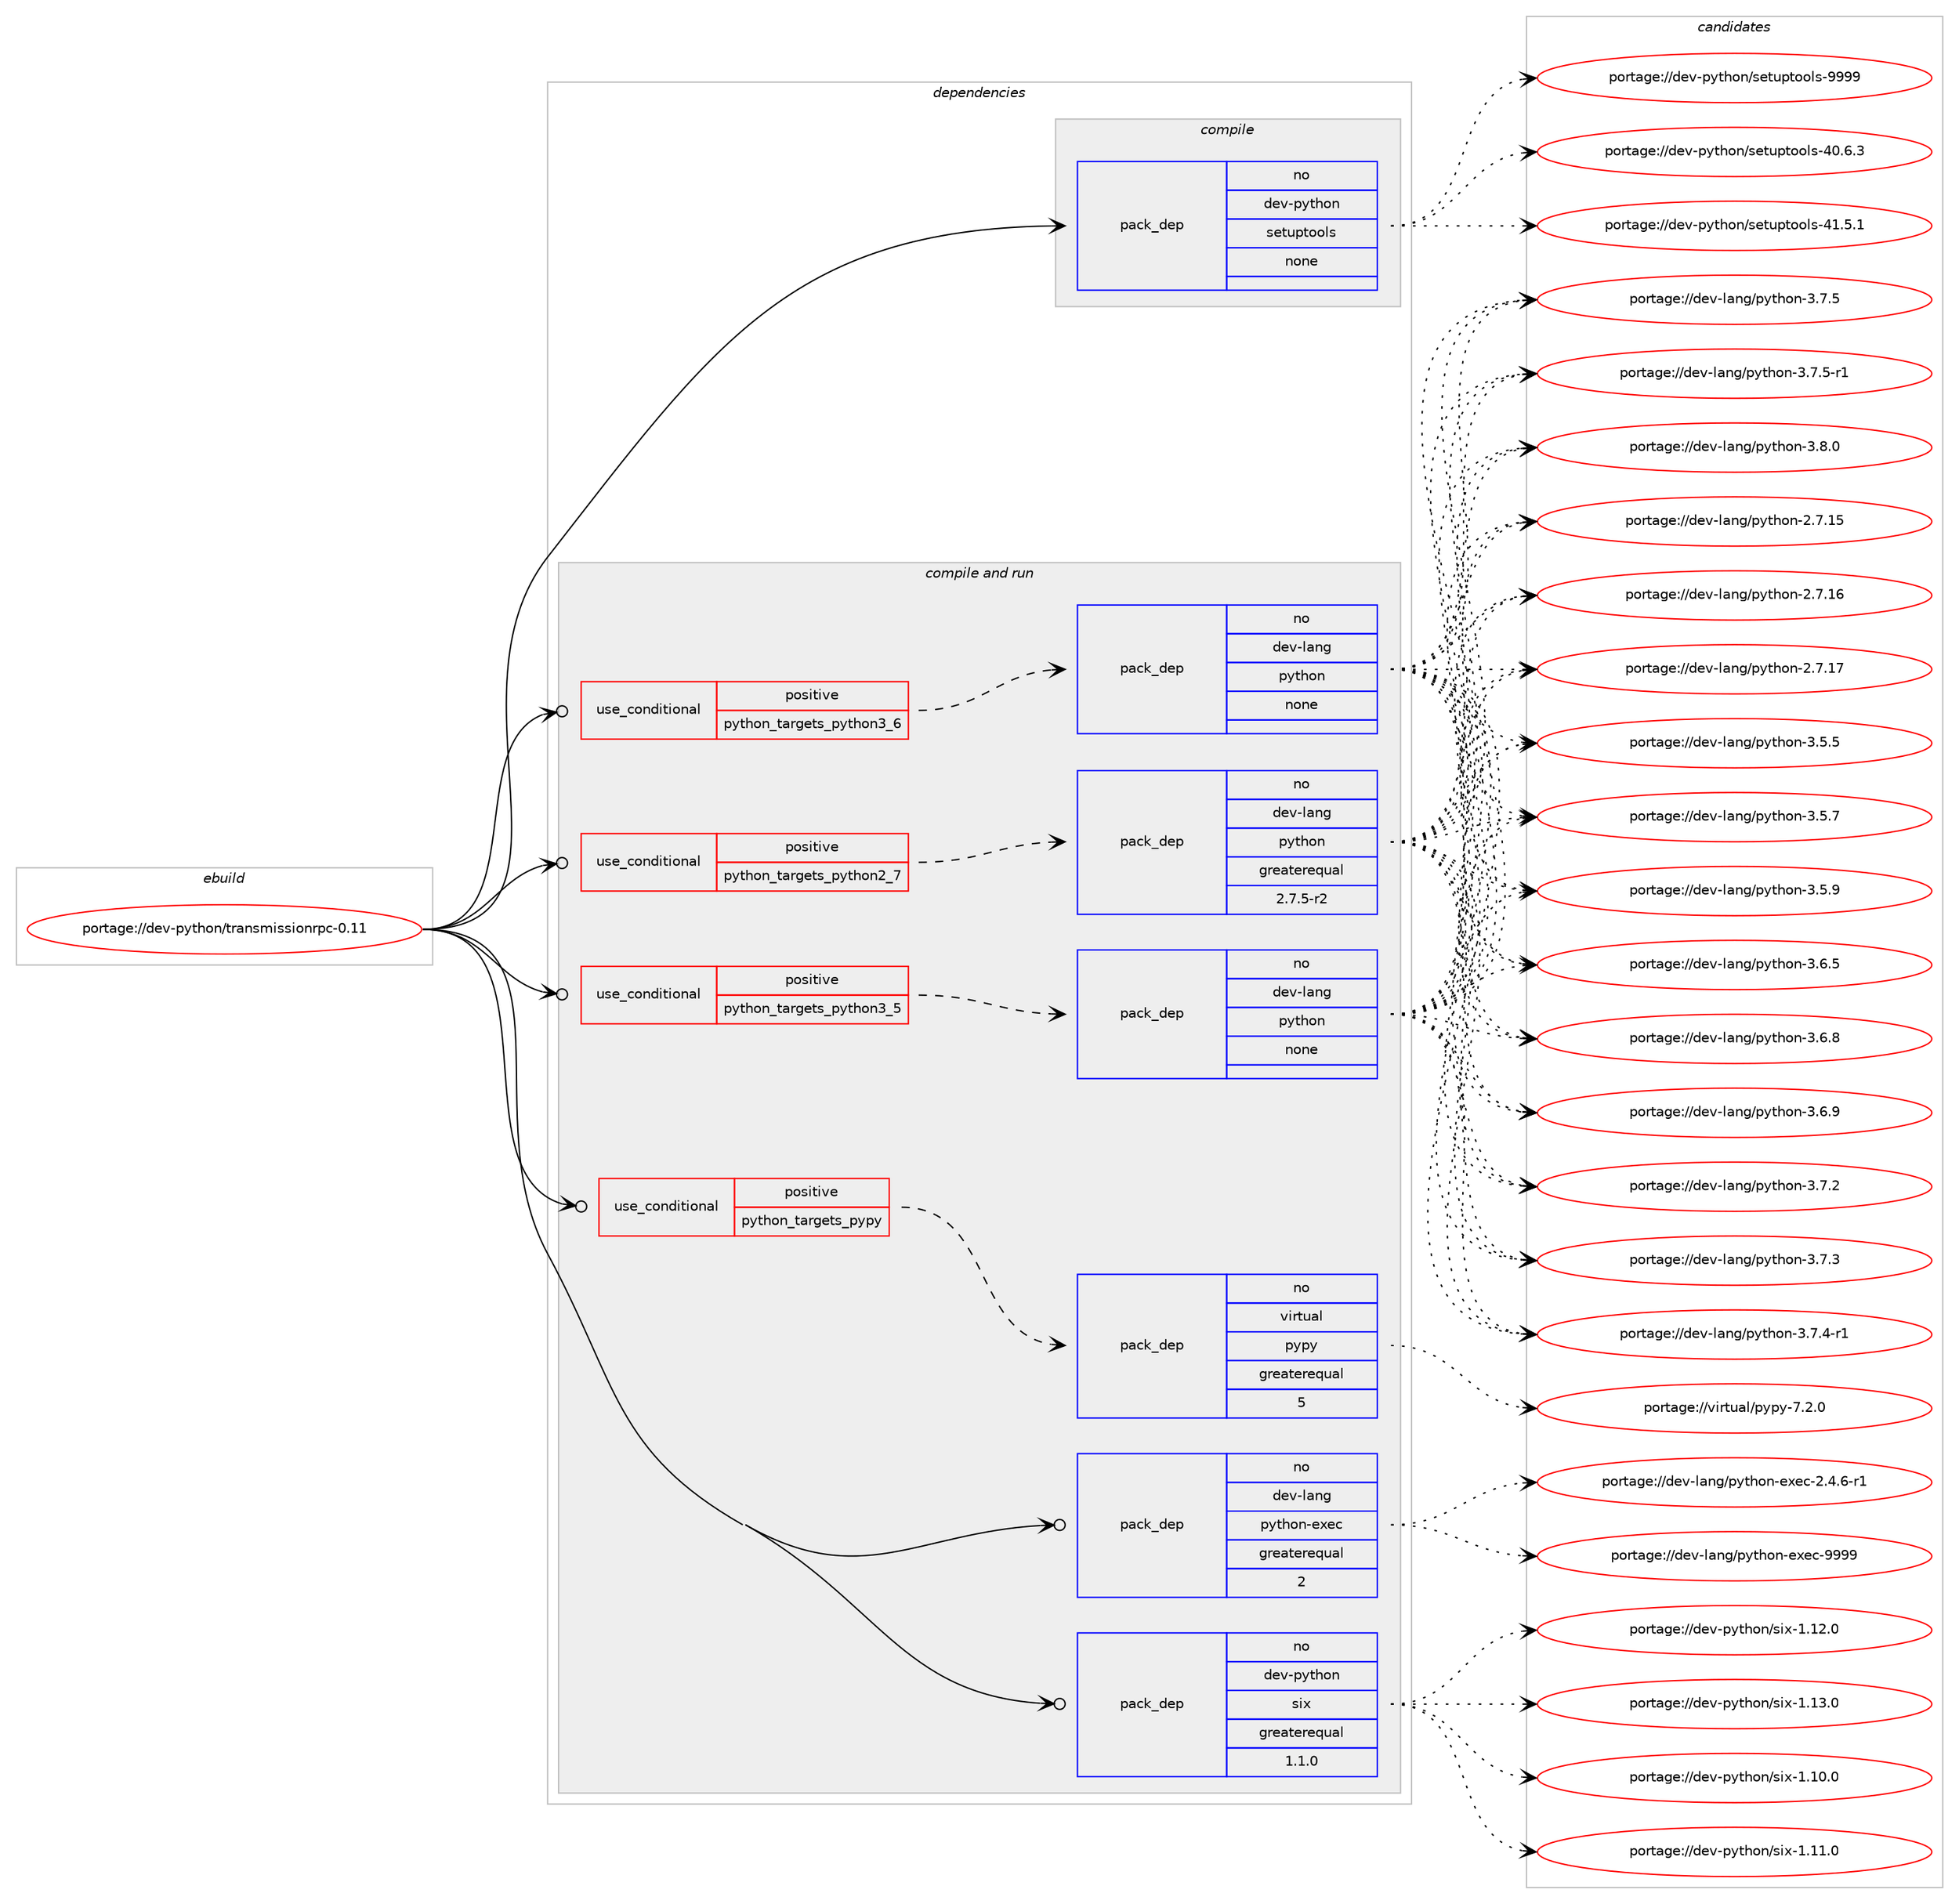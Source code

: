 digraph prolog {

# *************
# Graph options
# *************

newrank=true;
concentrate=true;
compound=true;
graph [rankdir=LR,fontname=Helvetica,fontsize=10,ranksep=1.5];#, ranksep=2.5, nodesep=0.2];
edge  [arrowhead=vee];
node  [fontname=Helvetica,fontsize=10];

# **********
# The ebuild
# **********

subgraph cluster_leftcol {
color=gray;
rank=same;
label=<<i>ebuild</i>>;
id [label="portage://dev-python/transmissionrpc-0.11", color=red, width=4, href="../dev-python/transmissionrpc-0.11.svg"];
}

# ****************
# The dependencies
# ****************

subgraph cluster_midcol {
color=gray;
label=<<i>dependencies</i>>;
subgraph cluster_compile {
fillcolor="#eeeeee";
style=filled;
label=<<i>compile</i>>;
subgraph pack132918 {
dependency176268 [label=<<TABLE BORDER="0" CELLBORDER="1" CELLSPACING="0" CELLPADDING="4" WIDTH="220"><TR><TD ROWSPAN="6" CELLPADDING="30">pack_dep</TD></TR><TR><TD WIDTH="110">no</TD></TR><TR><TD>dev-python</TD></TR><TR><TD>setuptools</TD></TR><TR><TD>none</TD></TR><TR><TD></TD></TR></TABLE>>, shape=none, color=blue];
}
id:e -> dependency176268:w [weight=20,style="solid",arrowhead="vee"];
}
subgraph cluster_compileandrun {
fillcolor="#eeeeee";
style=filled;
label=<<i>compile and run</i>>;
subgraph cond39946 {
dependency176269 [label=<<TABLE BORDER="0" CELLBORDER="1" CELLSPACING="0" CELLPADDING="4"><TR><TD ROWSPAN="3" CELLPADDING="10">use_conditional</TD></TR><TR><TD>positive</TD></TR><TR><TD>python_targets_pypy</TD></TR></TABLE>>, shape=none, color=red];
subgraph pack132919 {
dependency176270 [label=<<TABLE BORDER="0" CELLBORDER="1" CELLSPACING="0" CELLPADDING="4" WIDTH="220"><TR><TD ROWSPAN="6" CELLPADDING="30">pack_dep</TD></TR><TR><TD WIDTH="110">no</TD></TR><TR><TD>virtual</TD></TR><TR><TD>pypy</TD></TR><TR><TD>greaterequal</TD></TR><TR><TD>5</TD></TR></TABLE>>, shape=none, color=blue];
}
dependency176269:e -> dependency176270:w [weight=20,style="dashed",arrowhead="vee"];
}
id:e -> dependency176269:w [weight=20,style="solid",arrowhead="odotvee"];
subgraph cond39947 {
dependency176271 [label=<<TABLE BORDER="0" CELLBORDER="1" CELLSPACING="0" CELLPADDING="4"><TR><TD ROWSPAN="3" CELLPADDING="10">use_conditional</TD></TR><TR><TD>positive</TD></TR><TR><TD>python_targets_python2_7</TD></TR></TABLE>>, shape=none, color=red];
subgraph pack132920 {
dependency176272 [label=<<TABLE BORDER="0" CELLBORDER="1" CELLSPACING="0" CELLPADDING="4" WIDTH="220"><TR><TD ROWSPAN="6" CELLPADDING="30">pack_dep</TD></TR><TR><TD WIDTH="110">no</TD></TR><TR><TD>dev-lang</TD></TR><TR><TD>python</TD></TR><TR><TD>greaterequal</TD></TR><TR><TD>2.7.5-r2</TD></TR></TABLE>>, shape=none, color=blue];
}
dependency176271:e -> dependency176272:w [weight=20,style="dashed",arrowhead="vee"];
}
id:e -> dependency176271:w [weight=20,style="solid",arrowhead="odotvee"];
subgraph cond39948 {
dependency176273 [label=<<TABLE BORDER="0" CELLBORDER="1" CELLSPACING="0" CELLPADDING="4"><TR><TD ROWSPAN="3" CELLPADDING="10">use_conditional</TD></TR><TR><TD>positive</TD></TR><TR><TD>python_targets_python3_5</TD></TR></TABLE>>, shape=none, color=red];
subgraph pack132921 {
dependency176274 [label=<<TABLE BORDER="0" CELLBORDER="1" CELLSPACING="0" CELLPADDING="4" WIDTH="220"><TR><TD ROWSPAN="6" CELLPADDING="30">pack_dep</TD></TR><TR><TD WIDTH="110">no</TD></TR><TR><TD>dev-lang</TD></TR><TR><TD>python</TD></TR><TR><TD>none</TD></TR><TR><TD></TD></TR></TABLE>>, shape=none, color=blue];
}
dependency176273:e -> dependency176274:w [weight=20,style="dashed",arrowhead="vee"];
}
id:e -> dependency176273:w [weight=20,style="solid",arrowhead="odotvee"];
subgraph cond39949 {
dependency176275 [label=<<TABLE BORDER="0" CELLBORDER="1" CELLSPACING="0" CELLPADDING="4"><TR><TD ROWSPAN="3" CELLPADDING="10">use_conditional</TD></TR><TR><TD>positive</TD></TR><TR><TD>python_targets_python3_6</TD></TR></TABLE>>, shape=none, color=red];
subgraph pack132922 {
dependency176276 [label=<<TABLE BORDER="0" CELLBORDER="1" CELLSPACING="0" CELLPADDING="4" WIDTH="220"><TR><TD ROWSPAN="6" CELLPADDING="30">pack_dep</TD></TR><TR><TD WIDTH="110">no</TD></TR><TR><TD>dev-lang</TD></TR><TR><TD>python</TD></TR><TR><TD>none</TD></TR><TR><TD></TD></TR></TABLE>>, shape=none, color=blue];
}
dependency176275:e -> dependency176276:w [weight=20,style="dashed",arrowhead="vee"];
}
id:e -> dependency176275:w [weight=20,style="solid",arrowhead="odotvee"];
subgraph pack132923 {
dependency176277 [label=<<TABLE BORDER="0" CELLBORDER="1" CELLSPACING="0" CELLPADDING="4" WIDTH="220"><TR><TD ROWSPAN="6" CELLPADDING="30">pack_dep</TD></TR><TR><TD WIDTH="110">no</TD></TR><TR><TD>dev-lang</TD></TR><TR><TD>python-exec</TD></TR><TR><TD>greaterequal</TD></TR><TR><TD>2</TD></TR></TABLE>>, shape=none, color=blue];
}
id:e -> dependency176277:w [weight=20,style="solid",arrowhead="odotvee"];
subgraph pack132924 {
dependency176278 [label=<<TABLE BORDER="0" CELLBORDER="1" CELLSPACING="0" CELLPADDING="4" WIDTH="220"><TR><TD ROWSPAN="6" CELLPADDING="30">pack_dep</TD></TR><TR><TD WIDTH="110">no</TD></TR><TR><TD>dev-python</TD></TR><TR><TD>six</TD></TR><TR><TD>greaterequal</TD></TR><TR><TD>1.1.0</TD></TR></TABLE>>, shape=none, color=blue];
}
id:e -> dependency176278:w [weight=20,style="solid",arrowhead="odotvee"];
}
subgraph cluster_run {
fillcolor="#eeeeee";
style=filled;
label=<<i>run</i>>;
}
}

# **************
# The candidates
# **************

subgraph cluster_choices {
rank=same;
color=gray;
label=<<i>candidates</i>>;

subgraph choice132918 {
color=black;
nodesep=1;
choiceportage100101118451121211161041111104711510111611711211611111110811545524846544651 [label="portage://dev-python/setuptools-40.6.3", color=red, width=4,href="../dev-python/setuptools-40.6.3.svg"];
choiceportage100101118451121211161041111104711510111611711211611111110811545524946534649 [label="portage://dev-python/setuptools-41.5.1", color=red, width=4,href="../dev-python/setuptools-41.5.1.svg"];
choiceportage10010111845112121116104111110471151011161171121161111111081154557575757 [label="portage://dev-python/setuptools-9999", color=red, width=4,href="../dev-python/setuptools-9999.svg"];
dependency176268:e -> choiceportage100101118451121211161041111104711510111611711211611111110811545524846544651:w [style=dotted,weight="100"];
dependency176268:e -> choiceportage100101118451121211161041111104711510111611711211611111110811545524946534649:w [style=dotted,weight="100"];
dependency176268:e -> choiceportage10010111845112121116104111110471151011161171121161111111081154557575757:w [style=dotted,weight="100"];
}
subgraph choice132919 {
color=black;
nodesep=1;
choiceportage1181051141161179710847112121112121455546504648 [label="portage://virtual/pypy-7.2.0", color=red, width=4,href="../virtual/pypy-7.2.0.svg"];
dependency176270:e -> choiceportage1181051141161179710847112121112121455546504648:w [style=dotted,weight="100"];
}
subgraph choice132920 {
color=black;
nodesep=1;
choiceportage10010111845108971101034711212111610411111045504655464953 [label="portage://dev-lang/python-2.7.15", color=red, width=4,href="../dev-lang/python-2.7.15.svg"];
choiceportage10010111845108971101034711212111610411111045504655464954 [label="portage://dev-lang/python-2.7.16", color=red, width=4,href="../dev-lang/python-2.7.16.svg"];
choiceportage10010111845108971101034711212111610411111045504655464955 [label="portage://dev-lang/python-2.7.17", color=red, width=4,href="../dev-lang/python-2.7.17.svg"];
choiceportage100101118451089711010347112121116104111110455146534653 [label="portage://dev-lang/python-3.5.5", color=red, width=4,href="../dev-lang/python-3.5.5.svg"];
choiceportage100101118451089711010347112121116104111110455146534655 [label="portage://dev-lang/python-3.5.7", color=red, width=4,href="../dev-lang/python-3.5.7.svg"];
choiceportage100101118451089711010347112121116104111110455146534657 [label="portage://dev-lang/python-3.5.9", color=red, width=4,href="../dev-lang/python-3.5.9.svg"];
choiceportage100101118451089711010347112121116104111110455146544653 [label="portage://dev-lang/python-3.6.5", color=red, width=4,href="../dev-lang/python-3.6.5.svg"];
choiceportage100101118451089711010347112121116104111110455146544656 [label="portage://dev-lang/python-3.6.8", color=red, width=4,href="../dev-lang/python-3.6.8.svg"];
choiceportage100101118451089711010347112121116104111110455146544657 [label="portage://dev-lang/python-3.6.9", color=red, width=4,href="../dev-lang/python-3.6.9.svg"];
choiceportage100101118451089711010347112121116104111110455146554650 [label="portage://dev-lang/python-3.7.2", color=red, width=4,href="../dev-lang/python-3.7.2.svg"];
choiceportage100101118451089711010347112121116104111110455146554651 [label="portage://dev-lang/python-3.7.3", color=red, width=4,href="../dev-lang/python-3.7.3.svg"];
choiceportage1001011184510897110103471121211161041111104551465546524511449 [label="portage://dev-lang/python-3.7.4-r1", color=red, width=4,href="../dev-lang/python-3.7.4-r1.svg"];
choiceportage100101118451089711010347112121116104111110455146554653 [label="portage://dev-lang/python-3.7.5", color=red, width=4,href="../dev-lang/python-3.7.5.svg"];
choiceportage1001011184510897110103471121211161041111104551465546534511449 [label="portage://dev-lang/python-3.7.5-r1", color=red, width=4,href="../dev-lang/python-3.7.5-r1.svg"];
choiceportage100101118451089711010347112121116104111110455146564648 [label="portage://dev-lang/python-3.8.0", color=red, width=4,href="../dev-lang/python-3.8.0.svg"];
dependency176272:e -> choiceportage10010111845108971101034711212111610411111045504655464953:w [style=dotted,weight="100"];
dependency176272:e -> choiceportage10010111845108971101034711212111610411111045504655464954:w [style=dotted,weight="100"];
dependency176272:e -> choiceportage10010111845108971101034711212111610411111045504655464955:w [style=dotted,weight="100"];
dependency176272:e -> choiceportage100101118451089711010347112121116104111110455146534653:w [style=dotted,weight="100"];
dependency176272:e -> choiceportage100101118451089711010347112121116104111110455146534655:w [style=dotted,weight="100"];
dependency176272:e -> choiceportage100101118451089711010347112121116104111110455146534657:w [style=dotted,weight="100"];
dependency176272:e -> choiceportage100101118451089711010347112121116104111110455146544653:w [style=dotted,weight="100"];
dependency176272:e -> choiceportage100101118451089711010347112121116104111110455146544656:w [style=dotted,weight="100"];
dependency176272:e -> choiceportage100101118451089711010347112121116104111110455146544657:w [style=dotted,weight="100"];
dependency176272:e -> choiceportage100101118451089711010347112121116104111110455146554650:w [style=dotted,weight="100"];
dependency176272:e -> choiceportage100101118451089711010347112121116104111110455146554651:w [style=dotted,weight="100"];
dependency176272:e -> choiceportage1001011184510897110103471121211161041111104551465546524511449:w [style=dotted,weight="100"];
dependency176272:e -> choiceportage100101118451089711010347112121116104111110455146554653:w [style=dotted,weight="100"];
dependency176272:e -> choiceportage1001011184510897110103471121211161041111104551465546534511449:w [style=dotted,weight="100"];
dependency176272:e -> choiceportage100101118451089711010347112121116104111110455146564648:w [style=dotted,weight="100"];
}
subgraph choice132921 {
color=black;
nodesep=1;
choiceportage10010111845108971101034711212111610411111045504655464953 [label="portage://dev-lang/python-2.7.15", color=red, width=4,href="../dev-lang/python-2.7.15.svg"];
choiceportage10010111845108971101034711212111610411111045504655464954 [label="portage://dev-lang/python-2.7.16", color=red, width=4,href="../dev-lang/python-2.7.16.svg"];
choiceportage10010111845108971101034711212111610411111045504655464955 [label="portage://dev-lang/python-2.7.17", color=red, width=4,href="../dev-lang/python-2.7.17.svg"];
choiceportage100101118451089711010347112121116104111110455146534653 [label="portage://dev-lang/python-3.5.5", color=red, width=4,href="../dev-lang/python-3.5.5.svg"];
choiceportage100101118451089711010347112121116104111110455146534655 [label="portage://dev-lang/python-3.5.7", color=red, width=4,href="../dev-lang/python-3.5.7.svg"];
choiceportage100101118451089711010347112121116104111110455146534657 [label="portage://dev-lang/python-3.5.9", color=red, width=4,href="../dev-lang/python-3.5.9.svg"];
choiceportage100101118451089711010347112121116104111110455146544653 [label="portage://dev-lang/python-3.6.5", color=red, width=4,href="../dev-lang/python-3.6.5.svg"];
choiceportage100101118451089711010347112121116104111110455146544656 [label="portage://dev-lang/python-3.6.8", color=red, width=4,href="../dev-lang/python-3.6.8.svg"];
choiceportage100101118451089711010347112121116104111110455146544657 [label="portage://dev-lang/python-3.6.9", color=red, width=4,href="../dev-lang/python-3.6.9.svg"];
choiceportage100101118451089711010347112121116104111110455146554650 [label="portage://dev-lang/python-3.7.2", color=red, width=4,href="../dev-lang/python-3.7.2.svg"];
choiceportage100101118451089711010347112121116104111110455146554651 [label="portage://dev-lang/python-3.7.3", color=red, width=4,href="../dev-lang/python-3.7.3.svg"];
choiceportage1001011184510897110103471121211161041111104551465546524511449 [label="portage://dev-lang/python-3.7.4-r1", color=red, width=4,href="../dev-lang/python-3.7.4-r1.svg"];
choiceportage100101118451089711010347112121116104111110455146554653 [label="portage://dev-lang/python-3.7.5", color=red, width=4,href="../dev-lang/python-3.7.5.svg"];
choiceportage1001011184510897110103471121211161041111104551465546534511449 [label="portage://dev-lang/python-3.7.5-r1", color=red, width=4,href="../dev-lang/python-3.7.5-r1.svg"];
choiceportage100101118451089711010347112121116104111110455146564648 [label="portage://dev-lang/python-3.8.0", color=red, width=4,href="../dev-lang/python-3.8.0.svg"];
dependency176274:e -> choiceportage10010111845108971101034711212111610411111045504655464953:w [style=dotted,weight="100"];
dependency176274:e -> choiceportage10010111845108971101034711212111610411111045504655464954:w [style=dotted,weight="100"];
dependency176274:e -> choiceportage10010111845108971101034711212111610411111045504655464955:w [style=dotted,weight="100"];
dependency176274:e -> choiceportage100101118451089711010347112121116104111110455146534653:w [style=dotted,weight="100"];
dependency176274:e -> choiceportage100101118451089711010347112121116104111110455146534655:w [style=dotted,weight="100"];
dependency176274:e -> choiceportage100101118451089711010347112121116104111110455146534657:w [style=dotted,weight="100"];
dependency176274:e -> choiceportage100101118451089711010347112121116104111110455146544653:w [style=dotted,weight="100"];
dependency176274:e -> choiceportage100101118451089711010347112121116104111110455146544656:w [style=dotted,weight="100"];
dependency176274:e -> choiceportage100101118451089711010347112121116104111110455146544657:w [style=dotted,weight="100"];
dependency176274:e -> choiceportage100101118451089711010347112121116104111110455146554650:w [style=dotted,weight="100"];
dependency176274:e -> choiceportage100101118451089711010347112121116104111110455146554651:w [style=dotted,weight="100"];
dependency176274:e -> choiceportage1001011184510897110103471121211161041111104551465546524511449:w [style=dotted,weight="100"];
dependency176274:e -> choiceportage100101118451089711010347112121116104111110455146554653:w [style=dotted,weight="100"];
dependency176274:e -> choiceportage1001011184510897110103471121211161041111104551465546534511449:w [style=dotted,weight="100"];
dependency176274:e -> choiceportage100101118451089711010347112121116104111110455146564648:w [style=dotted,weight="100"];
}
subgraph choice132922 {
color=black;
nodesep=1;
choiceportage10010111845108971101034711212111610411111045504655464953 [label="portage://dev-lang/python-2.7.15", color=red, width=4,href="../dev-lang/python-2.7.15.svg"];
choiceportage10010111845108971101034711212111610411111045504655464954 [label="portage://dev-lang/python-2.7.16", color=red, width=4,href="../dev-lang/python-2.7.16.svg"];
choiceportage10010111845108971101034711212111610411111045504655464955 [label="portage://dev-lang/python-2.7.17", color=red, width=4,href="../dev-lang/python-2.7.17.svg"];
choiceportage100101118451089711010347112121116104111110455146534653 [label="portage://dev-lang/python-3.5.5", color=red, width=4,href="../dev-lang/python-3.5.5.svg"];
choiceportage100101118451089711010347112121116104111110455146534655 [label="portage://dev-lang/python-3.5.7", color=red, width=4,href="../dev-lang/python-3.5.7.svg"];
choiceportage100101118451089711010347112121116104111110455146534657 [label="portage://dev-lang/python-3.5.9", color=red, width=4,href="../dev-lang/python-3.5.9.svg"];
choiceportage100101118451089711010347112121116104111110455146544653 [label="portage://dev-lang/python-3.6.5", color=red, width=4,href="../dev-lang/python-3.6.5.svg"];
choiceportage100101118451089711010347112121116104111110455146544656 [label="portage://dev-lang/python-3.6.8", color=red, width=4,href="../dev-lang/python-3.6.8.svg"];
choiceportage100101118451089711010347112121116104111110455146544657 [label="portage://dev-lang/python-3.6.9", color=red, width=4,href="../dev-lang/python-3.6.9.svg"];
choiceportage100101118451089711010347112121116104111110455146554650 [label="portage://dev-lang/python-3.7.2", color=red, width=4,href="../dev-lang/python-3.7.2.svg"];
choiceportage100101118451089711010347112121116104111110455146554651 [label="portage://dev-lang/python-3.7.3", color=red, width=4,href="../dev-lang/python-3.7.3.svg"];
choiceportage1001011184510897110103471121211161041111104551465546524511449 [label="portage://dev-lang/python-3.7.4-r1", color=red, width=4,href="../dev-lang/python-3.7.4-r1.svg"];
choiceportage100101118451089711010347112121116104111110455146554653 [label="portage://dev-lang/python-3.7.5", color=red, width=4,href="../dev-lang/python-3.7.5.svg"];
choiceportage1001011184510897110103471121211161041111104551465546534511449 [label="portage://dev-lang/python-3.7.5-r1", color=red, width=4,href="../dev-lang/python-3.7.5-r1.svg"];
choiceportage100101118451089711010347112121116104111110455146564648 [label="portage://dev-lang/python-3.8.0", color=red, width=4,href="../dev-lang/python-3.8.0.svg"];
dependency176276:e -> choiceportage10010111845108971101034711212111610411111045504655464953:w [style=dotted,weight="100"];
dependency176276:e -> choiceportage10010111845108971101034711212111610411111045504655464954:w [style=dotted,weight="100"];
dependency176276:e -> choiceportage10010111845108971101034711212111610411111045504655464955:w [style=dotted,weight="100"];
dependency176276:e -> choiceportage100101118451089711010347112121116104111110455146534653:w [style=dotted,weight="100"];
dependency176276:e -> choiceportage100101118451089711010347112121116104111110455146534655:w [style=dotted,weight="100"];
dependency176276:e -> choiceportage100101118451089711010347112121116104111110455146534657:w [style=dotted,weight="100"];
dependency176276:e -> choiceportage100101118451089711010347112121116104111110455146544653:w [style=dotted,weight="100"];
dependency176276:e -> choiceportage100101118451089711010347112121116104111110455146544656:w [style=dotted,weight="100"];
dependency176276:e -> choiceportage100101118451089711010347112121116104111110455146544657:w [style=dotted,weight="100"];
dependency176276:e -> choiceportage100101118451089711010347112121116104111110455146554650:w [style=dotted,weight="100"];
dependency176276:e -> choiceportage100101118451089711010347112121116104111110455146554651:w [style=dotted,weight="100"];
dependency176276:e -> choiceportage1001011184510897110103471121211161041111104551465546524511449:w [style=dotted,weight="100"];
dependency176276:e -> choiceportage100101118451089711010347112121116104111110455146554653:w [style=dotted,weight="100"];
dependency176276:e -> choiceportage1001011184510897110103471121211161041111104551465546534511449:w [style=dotted,weight="100"];
dependency176276:e -> choiceportage100101118451089711010347112121116104111110455146564648:w [style=dotted,weight="100"];
}
subgraph choice132923 {
color=black;
nodesep=1;
choiceportage10010111845108971101034711212111610411111045101120101994550465246544511449 [label="portage://dev-lang/python-exec-2.4.6-r1", color=red, width=4,href="../dev-lang/python-exec-2.4.6-r1.svg"];
choiceportage10010111845108971101034711212111610411111045101120101994557575757 [label="portage://dev-lang/python-exec-9999", color=red, width=4,href="../dev-lang/python-exec-9999.svg"];
dependency176277:e -> choiceportage10010111845108971101034711212111610411111045101120101994550465246544511449:w [style=dotted,weight="100"];
dependency176277:e -> choiceportage10010111845108971101034711212111610411111045101120101994557575757:w [style=dotted,weight="100"];
}
subgraph choice132924 {
color=black;
nodesep=1;
choiceportage100101118451121211161041111104711510512045494649484648 [label="portage://dev-python/six-1.10.0", color=red, width=4,href="../dev-python/six-1.10.0.svg"];
choiceportage100101118451121211161041111104711510512045494649494648 [label="portage://dev-python/six-1.11.0", color=red, width=4,href="../dev-python/six-1.11.0.svg"];
choiceportage100101118451121211161041111104711510512045494649504648 [label="portage://dev-python/six-1.12.0", color=red, width=4,href="../dev-python/six-1.12.0.svg"];
choiceportage100101118451121211161041111104711510512045494649514648 [label="portage://dev-python/six-1.13.0", color=red, width=4,href="../dev-python/six-1.13.0.svg"];
dependency176278:e -> choiceportage100101118451121211161041111104711510512045494649484648:w [style=dotted,weight="100"];
dependency176278:e -> choiceportage100101118451121211161041111104711510512045494649494648:w [style=dotted,weight="100"];
dependency176278:e -> choiceportage100101118451121211161041111104711510512045494649504648:w [style=dotted,weight="100"];
dependency176278:e -> choiceportage100101118451121211161041111104711510512045494649514648:w [style=dotted,weight="100"];
}
}

}
